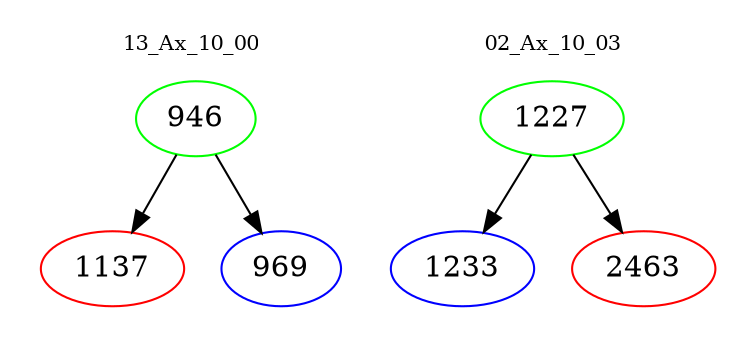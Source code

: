 digraph{
subgraph cluster_0 {
color = white
label = "13_Ax_10_00";
fontsize=10;
T0_946 [label="946", color="green"]
T0_946 -> T0_1137 [color="black"]
T0_1137 [label="1137", color="red"]
T0_946 -> T0_969 [color="black"]
T0_969 [label="969", color="blue"]
}
subgraph cluster_1 {
color = white
label = "02_Ax_10_03";
fontsize=10;
T1_1227 [label="1227", color="green"]
T1_1227 -> T1_1233 [color="black"]
T1_1233 [label="1233", color="blue"]
T1_1227 -> T1_2463 [color="black"]
T1_2463 [label="2463", color="red"]
}
}

